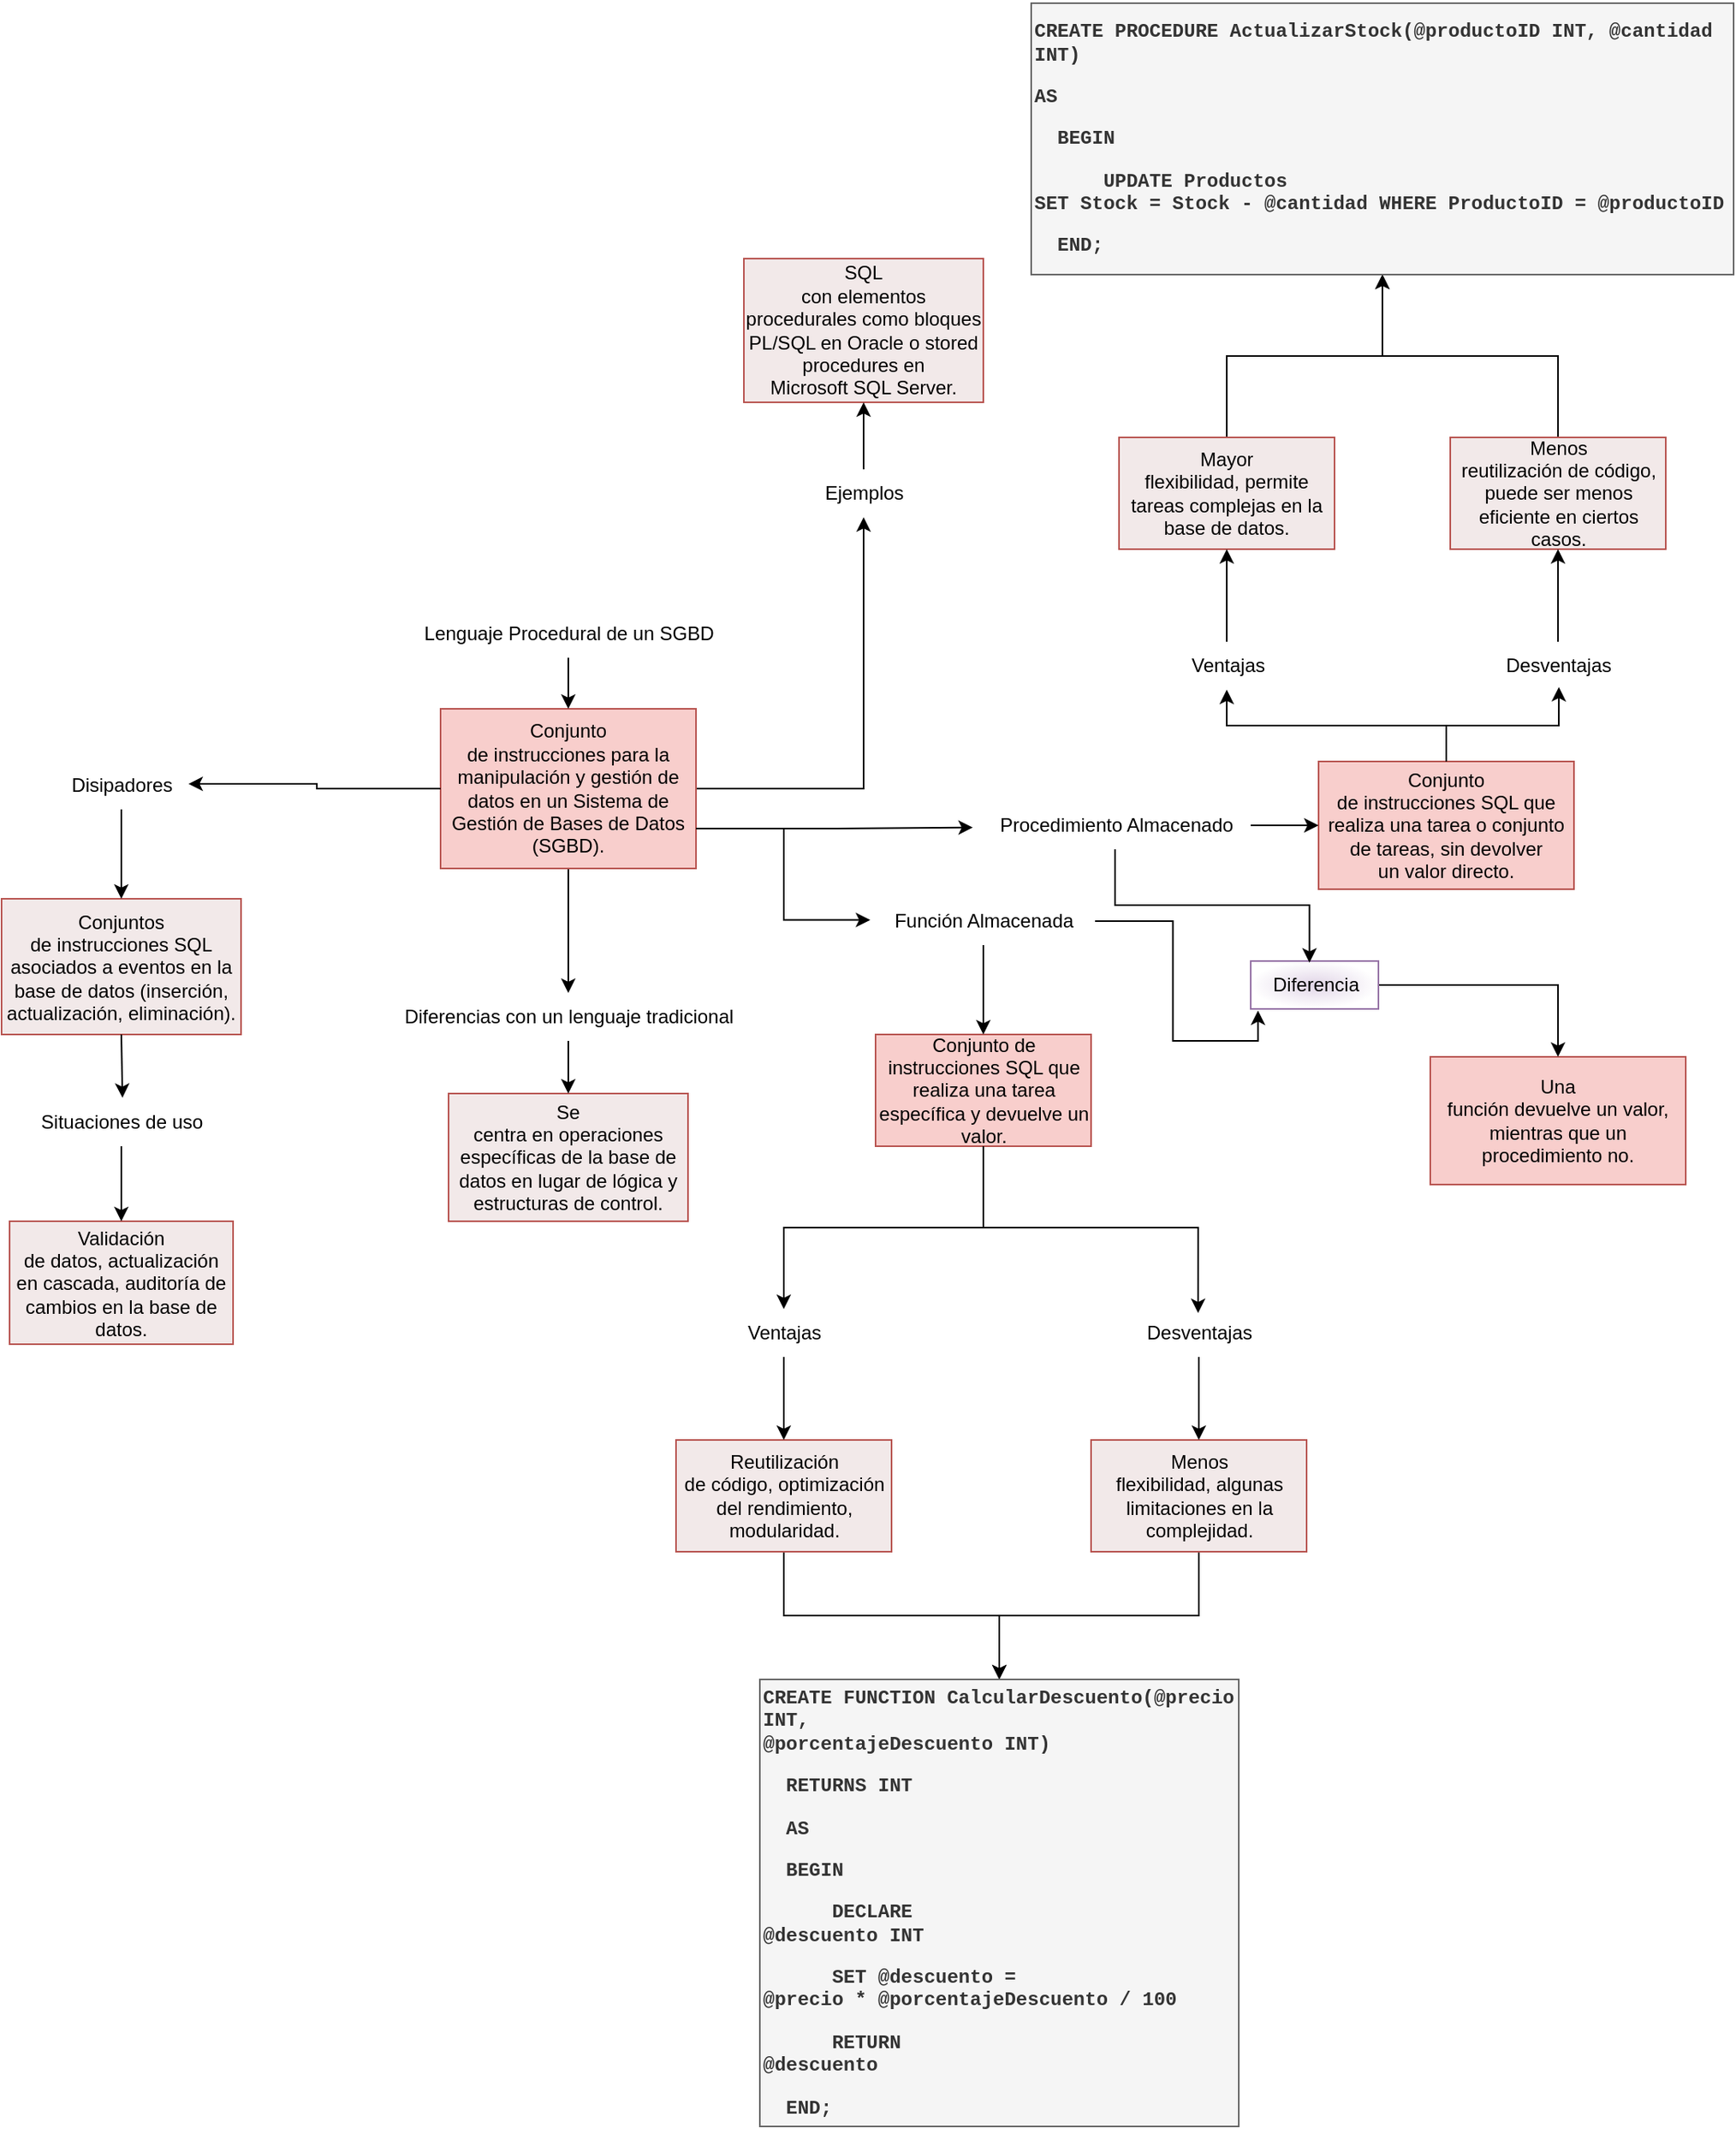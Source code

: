 <mxfile version="22.1.2" type="github">
  <diagram name="Página-1" id="FGyZLgKdgZYi1QoDUFZj">
    <mxGraphModel dx="1227" dy="1884" grid="1" gridSize="10" guides="1" tooltips="1" connect="1" arrows="1" fold="1" page="1" pageScale="1" pageWidth="1920" pageHeight="1200" math="0" shadow="0">
      <root>
        <mxCell id="0" />
        <mxCell id="1" parent="0" />
        <mxCell id="u6C_-ezJw3tM4qsvcUGR-8" style="edgeStyle=orthogonalEdgeStyle;rounded=0;orthogonalLoop=1;jettySize=auto;html=1;" edge="1" parent="1" source="u6C_-ezJw3tM4qsvcUGR-1" target="u6C_-ezJw3tM4qsvcUGR-4">
          <mxGeometry relative="1" as="geometry" />
        </mxCell>
        <mxCell id="u6C_-ezJw3tM4qsvcUGR-42" style="edgeStyle=orthogonalEdgeStyle;rounded=0;orthogonalLoop=1;jettySize=auto;html=1;exitX=1;exitY=0.5;exitDx=0;exitDy=0;" edge="1" parent="1" source="u6C_-ezJw3tM4qsvcUGR-1" target="u6C_-ezJw3tM4qsvcUGR-10">
          <mxGeometry relative="1" as="geometry">
            <mxPoint x="650" y="160" as="targetPoint" />
          </mxGeometry>
        </mxCell>
        <mxCell id="u6C_-ezJw3tM4qsvcUGR-44" style="edgeStyle=orthogonalEdgeStyle;rounded=0;orthogonalLoop=1;jettySize=auto;html=1;exitX=1;exitY=0.75;exitDx=0;exitDy=0;entryX=-0.024;entryY=0.544;entryDx=0;entryDy=0;entryPerimeter=0;" edge="1" parent="1" source="u6C_-ezJw3tM4qsvcUGR-1" target="u6C_-ezJw3tM4qsvcUGR-23">
          <mxGeometry relative="1" as="geometry">
            <mxPoint x="890" y="150" as="targetPoint" />
          </mxGeometry>
        </mxCell>
        <mxCell id="u6C_-ezJw3tM4qsvcUGR-1" value="Conjunto&lt;br/&gt;de instrucciones para la manipulación y gestión de datos en un Sistema de&lt;br/&gt;Gestión de Bases de Datos (SGBD)." style="rounded=0;whiteSpace=wrap;html=1;fillColor=#f8cecc;strokeColor=#b85450;" vertex="1" parent="1">
          <mxGeometry x="340" y="132" width="160" height="100" as="geometry" />
        </mxCell>
        <mxCell id="u6C_-ezJw3tM4qsvcUGR-6" style="edgeStyle=orthogonalEdgeStyle;rounded=0;orthogonalLoop=1;jettySize=auto;html=1;" edge="1" parent="1" source="u6C_-ezJw3tM4qsvcUGR-2" target="u6C_-ezJw3tM4qsvcUGR-1">
          <mxGeometry relative="1" as="geometry" />
        </mxCell>
        <mxCell id="u6C_-ezJw3tM4qsvcUGR-2" value="Lenguaje Procedural de un SGBD" style="text;html=1;align=center;verticalAlign=middle;resizable=0;points=[];autosize=1;strokeColor=none;fillColor=none;" vertex="1" parent="1">
          <mxGeometry x="320" y="70" width="200" height="30" as="geometry" />
        </mxCell>
        <mxCell id="u6C_-ezJw3tM4qsvcUGR-3" value="Se&lt;br/&gt;centra en operaciones específicas de la base de datos en lugar de lógica y&lt;br/&gt;estructuras de control." style="rounded=0;whiteSpace=wrap;html=1;fillColor=#f2e9e9;strokeColor=#b85450;" vertex="1" parent="1">
          <mxGeometry x="345" y="373" width="150" height="80" as="geometry" />
        </mxCell>
        <mxCell id="u6C_-ezJw3tM4qsvcUGR-5" style="edgeStyle=orthogonalEdgeStyle;rounded=0;orthogonalLoop=1;jettySize=auto;html=1;entryX=0.5;entryY=0;entryDx=0;entryDy=0;" edge="1" parent="1" source="u6C_-ezJw3tM4qsvcUGR-4" target="u6C_-ezJw3tM4qsvcUGR-3">
          <mxGeometry relative="1" as="geometry" />
        </mxCell>
        <mxCell id="u6C_-ezJw3tM4qsvcUGR-4" value="Diferencias con un lenguaje tradicional" style="text;html=1;align=center;verticalAlign=middle;resizable=0;points=[];autosize=1;strokeColor=none;fillColor=none;" vertex="1" parent="1">
          <mxGeometry x="305" y="310" width="230" height="30" as="geometry" />
        </mxCell>
        <mxCell id="u6C_-ezJw3tM4qsvcUGR-9" value="SQL&lt;br/&gt;con elementos procedurales como bloques PL/SQL en Oracle o stored procedures en&lt;br/&gt;Microsoft SQL Server." style="rounded=0;whiteSpace=wrap;html=1;fillColor=#f2e9e9;strokeColor=#b85450;" vertex="1" parent="1">
          <mxGeometry x="530" y="-150" width="150" height="90" as="geometry" />
        </mxCell>
        <mxCell id="u6C_-ezJw3tM4qsvcUGR-11" style="edgeStyle=orthogonalEdgeStyle;rounded=0;orthogonalLoop=1;jettySize=auto;html=1;entryX=0.5;entryY=1;entryDx=0;entryDy=0;" edge="1" parent="1" source="u6C_-ezJw3tM4qsvcUGR-10" target="u6C_-ezJw3tM4qsvcUGR-9">
          <mxGeometry relative="1" as="geometry" />
        </mxCell>
        <mxCell id="u6C_-ezJw3tM4qsvcUGR-10" value="Ejemplos" style="text;html=1;align=center;verticalAlign=middle;resizable=0;points=[];autosize=1;strokeColor=none;fillColor=none;" vertex="1" parent="1">
          <mxGeometry x="570" y="-18" width="70" height="30" as="geometry" />
        </mxCell>
        <mxCell id="u6C_-ezJw3tM4qsvcUGR-51" style="edgeStyle=orthogonalEdgeStyle;rounded=0;orthogonalLoop=1;jettySize=auto;html=1;exitX=0.5;exitY=1;exitDx=0;exitDy=0;" edge="1" parent="1" source="u6C_-ezJw3tM4qsvcUGR-12" target="u6C_-ezJw3tM4qsvcUGR-16">
          <mxGeometry relative="1" as="geometry" />
        </mxCell>
        <mxCell id="u6C_-ezJw3tM4qsvcUGR-12" value="&lt;p class=&quot;MsoNormal&quot;&gt;Conjunto de instrucciones SQL que realiza una tarea&lt;br/&gt;específica y devuelve un valor.&lt;/p&gt;" style="rounded=0;whiteSpace=wrap;html=1;fillColor=#f8cecc;strokeColor=#b85450;" vertex="1" parent="1">
          <mxGeometry x="612.5" y="336" width="135" height="70" as="geometry" />
        </mxCell>
        <mxCell id="u6C_-ezJw3tM4qsvcUGR-14" style="edgeStyle=orthogonalEdgeStyle;rounded=0;orthogonalLoop=1;jettySize=auto;html=1;entryX=0.5;entryY=0;entryDx=0;entryDy=0;" edge="1" parent="1" source="u6C_-ezJw3tM4qsvcUGR-13" target="u6C_-ezJw3tM4qsvcUGR-12">
          <mxGeometry relative="1" as="geometry" />
        </mxCell>
        <mxCell id="u6C_-ezJw3tM4qsvcUGR-13" value="Función Almacenada" style="text;html=1;align=center;verticalAlign=middle;resizable=0;points=[];autosize=1;strokeColor=none;fillColor=none;" vertex="1" parent="1">
          <mxGeometry x="610" y="250" width="140" height="30" as="geometry" />
        </mxCell>
        <mxCell id="u6C_-ezJw3tM4qsvcUGR-53" style="edgeStyle=orthogonalEdgeStyle;rounded=0;orthogonalLoop=1;jettySize=auto;html=1;exitX=0.5;exitY=1;exitDx=0;exitDy=0;" edge="1" parent="1" source="u6C_-ezJw3tM4qsvcUGR-15" target="u6C_-ezJw3tM4qsvcUGR-21">
          <mxGeometry relative="1" as="geometry" />
        </mxCell>
        <mxCell id="u6C_-ezJw3tM4qsvcUGR-15" value="&lt;p class=&quot;MsoNormal&quot;&gt;Reutilización&lt;br/&gt;de código, optimización del rendimiento, modularidad.&lt;br&gt;&lt;/p&gt;" style="rounded=0;whiteSpace=wrap;html=1;fillColor=#f2e9e9;strokeColor=#b85450;" vertex="1" parent="1">
          <mxGeometry x="487.5" y="590" width="135" height="70" as="geometry" />
        </mxCell>
        <mxCell id="u6C_-ezJw3tM4qsvcUGR-17" style="edgeStyle=orthogonalEdgeStyle;rounded=0;orthogonalLoop=1;jettySize=auto;html=1;entryX=0.5;entryY=0;entryDx=0;entryDy=0;" edge="1" parent="1" source="u6C_-ezJw3tM4qsvcUGR-16" target="u6C_-ezJw3tM4qsvcUGR-15">
          <mxGeometry relative="1" as="geometry" />
        </mxCell>
        <mxCell id="u6C_-ezJw3tM4qsvcUGR-16" value="Ventajas" style="text;html=1;align=center;verticalAlign=middle;resizable=0;points=[];autosize=1;strokeColor=none;fillColor=none;" vertex="1" parent="1">
          <mxGeometry x="520" y="508" width="70" height="30" as="geometry" />
        </mxCell>
        <mxCell id="u6C_-ezJw3tM4qsvcUGR-54" style="edgeStyle=orthogonalEdgeStyle;rounded=0;orthogonalLoop=1;jettySize=auto;html=1;exitX=0.5;exitY=1;exitDx=0;exitDy=0;entryX=0.5;entryY=0;entryDx=0;entryDy=0;" edge="1" parent="1" source="u6C_-ezJw3tM4qsvcUGR-18" target="u6C_-ezJw3tM4qsvcUGR-21">
          <mxGeometry relative="1" as="geometry">
            <mxPoint x="710" y="730" as="targetPoint" />
          </mxGeometry>
        </mxCell>
        <mxCell id="u6C_-ezJw3tM4qsvcUGR-18" value="&lt;p class=&quot;MsoNormal&quot;&gt;Menos&lt;br/&gt;flexibilidad, algunas limitaciones en la complejidad.&lt;br&gt;&lt;/p&gt;" style="rounded=0;whiteSpace=wrap;html=1;fillColor=#f2e9e9;strokeColor=#b85450;" vertex="1" parent="1">
          <mxGeometry x="747.5" y="590" width="135" height="70" as="geometry" />
        </mxCell>
        <mxCell id="u6C_-ezJw3tM4qsvcUGR-20" style="edgeStyle=orthogonalEdgeStyle;rounded=0;orthogonalLoop=1;jettySize=auto;html=1;entryX=0.5;entryY=0;entryDx=0;entryDy=0;" edge="1" parent="1" source="u6C_-ezJw3tM4qsvcUGR-19" target="u6C_-ezJw3tM4qsvcUGR-18">
          <mxGeometry relative="1" as="geometry" />
        </mxCell>
        <mxCell id="u6C_-ezJw3tM4qsvcUGR-19" value="Desventajas" style="text;html=1;align=center;verticalAlign=middle;resizable=0;points=[];autosize=1;strokeColor=none;fillColor=none;" vertex="1" parent="1">
          <mxGeometry x="770" y="508" width="90" height="30" as="geometry" />
        </mxCell>
        <mxCell id="u6C_-ezJw3tM4qsvcUGR-21" value="&lt;p class=&quot;MsoNormal&quot;&gt;CREATE FUNCTION CalcularDescuento(@precio INT,&lt;br&gt;@porcentajeDescuento INT)&lt;/p&gt;&lt;p class=&quot;MsoNormal&quot;&gt;&amp;nbsp; RETURNS INT&lt;/p&gt;&lt;p class=&quot;MsoNormal&quot;&gt;&amp;nbsp; AS&lt;/p&gt;&lt;p class=&quot;MsoNormal&quot;&gt;&amp;nbsp; BEGIN&lt;/p&gt;&lt;p class=&quot;MsoNormal&quot;&gt;&amp;nbsp;&amp;nbsp;&amp;nbsp;&amp;nbsp;&amp;nbsp; DECLARE&lt;br&gt;@descuento INT&lt;/p&gt;&lt;p class=&quot;MsoNormal&quot;&gt;&amp;nbsp;&amp;nbsp;&amp;nbsp;&amp;nbsp;&amp;nbsp; SET @descuento =&lt;br&gt;@precio * @porcentajeDescuento / 100&lt;/p&gt;&lt;p class=&quot;MsoNormal&quot;&gt;&amp;nbsp;&amp;nbsp;&amp;nbsp;&amp;nbsp;&amp;nbsp; RETURN&lt;br&gt;@descuento&lt;/p&gt;&lt;p class=&quot;MsoNormal&quot;&gt;&lt;span style=&quot;background-color: initial;&quot;&gt;&amp;nbsp; END;&lt;/span&gt;&lt;/p&gt;" style="rounded=0;whiteSpace=wrap;html=1;fillColor=#f5f5f5;strokeColor=#666666;fontColor=#333333;align=left;fontFamily=Courier New;fontStyle=1" vertex="1" parent="1">
          <mxGeometry x="540" y="740" width="300" height="280" as="geometry" />
        </mxCell>
        <mxCell id="u6C_-ezJw3tM4qsvcUGR-45" style="edgeStyle=orthogonalEdgeStyle;rounded=0;orthogonalLoop=1;jettySize=auto;html=1;exitX=0.5;exitY=0;exitDx=0;exitDy=0;" edge="1" parent="1" source="u6C_-ezJw3tM4qsvcUGR-22" target="u6C_-ezJw3tM4qsvcUGR-27">
          <mxGeometry relative="1" as="geometry" />
        </mxCell>
        <mxCell id="u6C_-ezJw3tM4qsvcUGR-22" value="&lt;p class=&quot;MsoNormal&quot;&gt;Conjunto&lt;br/&gt;de instrucciones SQL que realiza una tarea o conjunto de tareas, sin devolver&lt;br/&gt;un valor directo.&lt;br&gt;&lt;/p&gt;" style="rounded=0;whiteSpace=wrap;html=1;fillColor=#f8cecc;strokeColor=#b85450;" vertex="1" parent="1">
          <mxGeometry x="890" y="165" width="160" height="80" as="geometry" />
        </mxCell>
        <mxCell id="u6C_-ezJw3tM4qsvcUGR-24" style="edgeStyle=orthogonalEdgeStyle;rounded=0;orthogonalLoop=1;jettySize=auto;html=1;entryX=0;entryY=0.5;entryDx=0;entryDy=0;" edge="1" parent="1" source="u6C_-ezJw3tM4qsvcUGR-23" target="u6C_-ezJw3tM4qsvcUGR-22">
          <mxGeometry relative="1" as="geometry" />
        </mxCell>
        <mxCell id="u6C_-ezJw3tM4qsvcUGR-23" value="Procedimiento Almacenado" style="text;html=1;align=center;verticalAlign=middle;resizable=0;points=[];autosize=1;strokeColor=none;fillColor=none;" vertex="1" parent="1">
          <mxGeometry x="677.5" y="190" width="170" height="30" as="geometry" />
        </mxCell>
        <mxCell id="u6C_-ezJw3tM4qsvcUGR-47" style="edgeStyle=orthogonalEdgeStyle;rounded=0;orthogonalLoop=1;jettySize=auto;html=1;exitX=0.5;exitY=0;exitDx=0;exitDy=0;entryX=0.5;entryY=1;entryDx=0;entryDy=0;" edge="1" parent="1" source="u6C_-ezJw3tM4qsvcUGR-25" target="u6C_-ezJw3tM4qsvcUGR-31">
          <mxGeometry relative="1" as="geometry" />
        </mxCell>
        <mxCell id="u6C_-ezJw3tM4qsvcUGR-25" value="&lt;p class=&quot;MsoNormal&quot;&gt;Mayor&lt;br/&gt;flexibilidad, permite tareas complejas en la base de datos.&lt;br&gt;&lt;/p&gt;" style="rounded=0;whiteSpace=wrap;html=1;fillColor=#f2e9e9;strokeColor=#b85450;" vertex="1" parent="1">
          <mxGeometry x="765" y="-38" width="135" height="70" as="geometry" />
        </mxCell>
        <mxCell id="u6C_-ezJw3tM4qsvcUGR-26" style="edgeStyle=orthogonalEdgeStyle;rounded=0;orthogonalLoop=1;jettySize=auto;html=1;entryX=0.5;entryY=1;entryDx=0;entryDy=0;" edge="1" parent="1" source="u6C_-ezJw3tM4qsvcUGR-27" target="u6C_-ezJw3tM4qsvcUGR-25">
          <mxGeometry relative="1" as="geometry" />
        </mxCell>
        <mxCell id="u6C_-ezJw3tM4qsvcUGR-27" value="Ventajas" style="text;html=1;align=center;verticalAlign=middle;resizable=0;points=[];autosize=1;strokeColor=none;fillColor=none;" vertex="1" parent="1">
          <mxGeometry x="797.5" y="90" width="70" height="30" as="geometry" />
        </mxCell>
        <mxCell id="u6C_-ezJw3tM4qsvcUGR-48" style="edgeStyle=orthogonalEdgeStyle;rounded=0;orthogonalLoop=1;jettySize=auto;html=1;exitX=0.5;exitY=0;exitDx=0;exitDy=0;entryX=0.5;entryY=1;entryDx=0;entryDy=0;" edge="1" parent="1" source="u6C_-ezJw3tM4qsvcUGR-28" target="u6C_-ezJw3tM4qsvcUGR-31">
          <mxGeometry relative="1" as="geometry">
            <mxPoint x="1040" y="-130" as="targetPoint" />
          </mxGeometry>
        </mxCell>
        <mxCell id="u6C_-ezJw3tM4qsvcUGR-28" value="&lt;p class=&quot;MsoNormal&quot;&gt;Menos&lt;br/&gt;reutilización de código, puede ser menos eficiente en ciertos casos.&lt;br&gt;&lt;/p&gt;" style="rounded=0;whiteSpace=wrap;html=1;fillColor=#f2e9e9;strokeColor=#b85450;" vertex="1" parent="1">
          <mxGeometry x="972.5" y="-38" width="135" height="70" as="geometry" />
        </mxCell>
        <mxCell id="u6C_-ezJw3tM4qsvcUGR-29" style="edgeStyle=orthogonalEdgeStyle;rounded=0;orthogonalLoop=1;jettySize=auto;html=1;entryX=0.5;entryY=1;entryDx=0;entryDy=0;" edge="1" parent="1" source="u6C_-ezJw3tM4qsvcUGR-30" target="u6C_-ezJw3tM4qsvcUGR-28">
          <mxGeometry relative="1" as="geometry" />
        </mxCell>
        <mxCell id="u6C_-ezJw3tM4qsvcUGR-30" value="Desventajas" style="text;html=1;align=center;verticalAlign=middle;resizable=0;points=[];autosize=1;strokeColor=none;fillColor=none;" vertex="1" parent="1">
          <mxGeometry x="995" y="90" width="90" height="30" as="geometry" />
        </mxCell>
        <mxCell id="u6C_-ezJw3tM4qsvcUGR-31" value="&lt;p class=&quot;MsoNormal&quot;&gt;CREATE PROCEDURE ActualizarStock(@productoID INT, @cantidad&lt;br&gt;INT)&lt;/p&gt;&lt;p class=&quot;MsoNormal&quot;&gt;&lt;span style=&quot;background-color: initial;&quot;&gt;AS&lt;/span&gt;&lt;/p&gt;&lt;p class=&quot;MsoNormal&quot;&gt;&amp;nbsp; BEGIN&lt;/p&gt;&lt;p class=&quot;MsoNormal&quot;&gt;&amp;nbsp;&amp;nbsp;&amp;nbsp;&amp;nbsp;&amp;nbsp; UPDATE Productos&lt;br&gt;SET Stock = Stock - @cantidad WHERE ProductoID = @productoID&lt;/p&gt;&lt;p class=&quot;MsoNormal&quot;&gt;&amp;nbsp; END;&lt;/p&gt;" style="rounded=0;whiteSpace=wrap;html=1;fillColor=#f5f5f5;strokeColor=#666666;fontColor=#333333;fontFamily=Courier New;align=left;fontStyle=1" vertex="1" parent="1">
          <mxGeometry x="710" y="-310" width="440" height="170" as="geometry" />
        </mxCell>
        <mxCell id="u6C_-ezJw3tM4qsvcUGR-32" value="&lt;p class=&quot;MsoNormal&quot;&gt;Una&lt;br/&gt;función devuelve un valor, mientras que un procedimiento no.&lt;br&gt;&lt;/p&gt;" style="rounded=0;whiteSpace=wrap;html=1;fillColor=#f8cecc;strokeColor=#b85450;" vertex="1" parent="1">
          <mxGeometry x="960" y="350" width="160" height="80" as="geometry" />
        </mxCell>
        <mxCell id="u6C_-ezJw3tM4qsvcUGR-34" style="edgeStyle=orthogonalEdgeStyle;rounded=0;orthogonalLoop=1;jettySize=auto;html=1;" edge="1" parent="1" source="u6C_-ezJw3tM4qsvcUGR-33" target="u6C_-ezJw3tM4qsvcUGR-32">
          <mxGeometry relative="1" as="geometry" />
        </mxCell>
        <mxCell id="u6C_-ezJw3tM4qsvcUGR-33" value="Diferencia" style="text;html=1;align=center;verticalAlign=middle;resizable=0;points=[];autosize=1;fillColor=#e1d5e7;strokeColor=#9673a6;gradientColor=#ffffff;gradientDirection=radial;" vertex="1" parent="1">
          <mxGeometry x="847.5" y="290" width="80" height="30" as="geometry" />
        </mxCell>
        <mxCell id="u6C_-ezJw3tM4qsvcUGR-35" value="Conjuntos&lt;br/&gt;de instrucciones SQL asociados a eventos en la base de datos (inserción,&lt;br/&gt;actualización, eliminación)." style="rounded=0;whiteSpace=wrap;html=1;fillColor=#f2e9e9;strokeColor=#b85450;" vertex="1" parent="1">
          <mxGeometry x="65" y="251" width="150" height="85" as="geometry" />
        </mxCell>
        <mxCell id="u6C_-ezJw3tM4qsvcUGR-37" style="edgeStyle=orthogonalEdgeStyle;rounded=0;orthogonalLoop=1;jettySize=auto;html=1;entryX=0.5;entryY=0;entryDx=0;entryDy=0;" edge="1" parent="1" source="u6C_-ezJw3tM4qsvcUGR-36" target="u6C_-ezJw3tM4qsvcUGR-35">
          <mxGeometry relative="1" as="geometry" />
        </mxCell>
        <mxCell id="u6C_-ezJw3tM4qsvcUGR-36" value="Disipadores" style="text;html=1;align=center;verticalAlign=middle;resizable=0;points=[];autosize=1;strokeColor=none;fillColor=none;" vertex="1" parent="1">
          <mxGeometry x="95" y="165" width="90" height="30" as="geometry" />
        </mxCell>
        <mxCell id="u6C_-ezJw3tM4qsvcUGR-39" value="Validación&lt;br/&gt;de datos, actualización en cascada, auditoría de cambios en la base de datos." style="rounded=0;whiteSpace=wrap;html=1;fillColor=#f2e9e9;strokeColor=#b85450;" vertex="1" parent="1">
          <mxGeometry x="70" y="453" width="140" height="77" as="geometry" />
        </mxCell>
        <mxCell id="u6C_-ezJw3tM4qsvcUGR-40" style="edgeStyle=orthogonalEdgeStyle;rounded=0;orthogonalLoop=1;jettySize=auto;html=1;entryX=0.5;entryY=0;entryDx=0;entryDy=0;" edge="1" parent="1" source="u6C_-ezJw3tM4qsvcUGR-41" target="u6C_-ezJw3tM4qsvcUGR-39">
          <mxGeometry relative="1" as="geometry" />
        </mxCell>
        <mxCell id="u6C_-ezJw3tM4qsvcUGR-41" value="Situaciones de uso" style="text;html=1;align=center;verticalAlign=middle;resizable=0;points=[];autosize=1;strokeColor=none;fillColor=none;" vertex="1" parent="1">
          <mxGeometry x="80" y="376" width="120" height="30" as="geometry" />
        </mxCell>
        <mxCell id="u6C_-ezJw3tM4qsvcUGR-43" style="edgeStyle=orthogonalEdgeStyle;rounded=0;orthogonalLoop=1;jettySize=auto;html=1;exitX=1;exitY=0.75;exitDx=0;exitDy=0;entryX=-0.006;entryY=0.475;entryDx=0;entryDy=0;entryPerimeter=0;" edge="1" parent="1" source="u6C_-ezJw3tM4qsvcUGR-1" target="u6C_-ezJw3tM4qsvcUGR-13">
          <mxGeometry relative="1" as="geometry" />
        </mxCell>
        <mxCell id="u6C_-ezJw3tM4qsvcUGR-46" style="edgeStyle=orthogonalEdgeStyle;rounded=0;orthogonalLoop=1;jettySize=auto;html=1;exitX=0.5;exitY=0;exitDx=0;exitDy=0;entryX=0.506;entryY=0.944;entryDx=0;entryDy=0;entryPerimeter=0;" edge="1" parent="1" source="u6C_-ezJw3tM4qsvcUGR-22" target="u6C_-ezJw3tM4qsvcUGR-30">
          <mxGeometry relative="1" as="geometry" />
        </mxCell>
        <mxCell id="u6C_-ezJw3tM4qsvcUGR-49" style="edgeStyle=orthogonalEdgeStyle;rounded=0;orthogonalLoop=1;jettySize=auto;html=1;entryX=0.46;entryY=0.033;entryDx=0;entryDy=0;entryPerimeter=0;" edge="1" parent="1" source="u6C_-ezJw3tM4qsvcUGR-23" target="u6C_-ezJw3tM4qsvcUGR-33">
          <mxGeometry relative="1" as="geometry" />
        </mxCell>
        <mxCell id="u6C_-ezJw3tM4qsvcUGR-50" style="edgeStyle=orthogonalEdgeStyle;rounded=0;orthogonalLoop=1;jettySize=auto;html=1;entryX=0.057;entryY=1.033;entryDx=0;entryDy=0;entryPerimeter=0;" edge="1" parent="1" source="u6C_-ezJw3tM4qsvcUGR-13" target="u6C_-ezJw3tM4qsvcUGR-33">
          <mxGeometry relative="1" as="geometry" />
        </mxCell>
        <mxCell id="u6C_-ezJw3tM4qsvcUGR-52" style="edgeStyle=orthogonalEdgeStyle;rounded=0;orthogonalLoop=1;jettySize=auto;html=1;exitX=0.5;exitY=1;exitDx=0;exitDy=0;entryX=0.495;entryY=0.084;entryDx=0;entryDy=0;entryPerimeter=0;" edge="1" parent="1" source="u6C_-ezJw3tM4qsvcUGR-12" target="u6C_-ezJw3tM4qsvcUGR-19">
          <mxGeometry relative="1" as="geometry" />
        </mxCell>
        <mxCell id="u6C_-ezJw3tM4qsvcUGR-55" style="edgeStyle=orthogonalEdgeStyle;rounded=0;orthogonalLoop=1;jettySize=auto;html=1;exitX=0.5;exitY=1;exitDx=0;exitDy=0;entryX=0.506;entryY=-0.011;entryDx=0;entryDy=0;entryPerimeter=0;" edge="1" parent="1" source="u6C_-ezJw3tM4qsvcUGR-35" target="u6C_-ezJw3tM4qsvcUGR-41">
          <mxGeometry relative="1" as="geometry" />
        </mxCell>
        <mxCell id="u6C_-ezJw3tM4qsvcUGR-56" style="edgeStyle=orthogonalEdgeStyle;rounded=0;orthogonalLoop=1;jettySize=auto;html=1;exitX=0;exitY=0.5;exitDx=0;exitDy=0;entryX=0.967;entryY=0.467;entryDx=0;entryDy=0;entryPerimeter=0;" edge="1" parent="1" source="u6C_-ezJw3tM4qsvcUGR-1" target="u6C_-ezJw3tM4qsvcUGR-36">
          <mxGeometry relative="1" as="geometry" />
        </mxCell>
      </root>
    </mxGraphModel>
  </diagram>
</mxfile>
